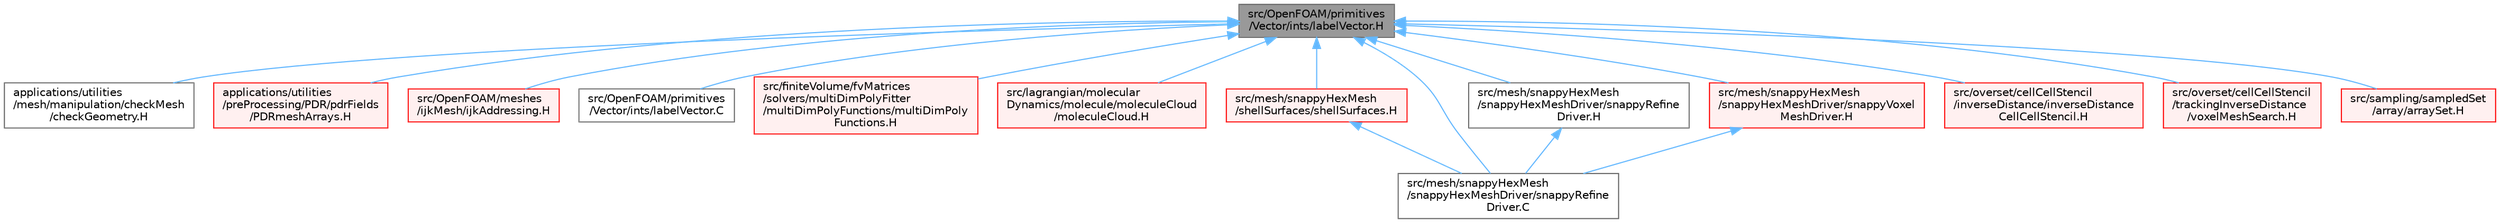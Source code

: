 digraph "src/OpenFOAM/primitives/Vector/ints/labelVector.H"
{
 // LATEX_PDF_SIZE
  bgcolor="transparent";
  edge [fontname=Helvetica,fontsize=10,labelfontname=Helvetica,labelfontsize=10];
  node [fontname=Helvetica,fontsize=10,shape=box,height=0.2,width=0.4];
  Node1 [id="Node000001",label="src/OpenFOAM/primitives\l/Vector/ints/labelVector.H",height=0.2,width=0.4,color="gray40", fillcolor="grey60", style="filled", fontcolor="black",tooltip=" "];
  Node1 -> Node2 [id="edge1_Node000001_Node000002",dir="back",color="steelblue1",style="solid",tooltip=" "];
  Node2 [id="Node000002",label="applications/utilities\l/mesh/manipulation/checkMesh\l/checkGeometry.H",height=0.2,width=0.4,color="grey40", fillcolor="white", style="filled",URL="$checkGeometry_8H.html",tooltip=" "];
  Node1 -> Node3 [id="edge2_Node000001_Node000003",dir="back",color="steelblue1",style="solid",tooltip=" "];
  Node3 [id="Node000003",label="applications/utilities\l/preProcessing/PDR/pdrFields\l/PDRmeshArrays.H",height=0.2,width=0.4,color="red", fillcolor="#FFF0F0", style="filled",URL="$PDRmeshArrays_8H.html",tooltip=" "];
  Node1 -> Node5 [id="edge3_Node000001_Node000005",dir="back",color="steelblue1",style="solid",tooltip=" "];
  Node5 [id="Node000005",label="src/OpenFOAM/meshes\l/ijkMesh/ijkAddressing.H",height=0.2,width=0.4,color="red", fillcolor="#FFF0F0", style="filled",URL="$ijkAddressing_8H.html",tooltip=" "];
  Node1 -> Node37 [id="edge4_Node000001_Node000037",dir="back",color="steelblue1",style="solid",tooltip=" "];
  Node37 [id="Node000037",label="src/OpenFOAM/primitives\l/Vector/ints/labelVector.C",height=0.2,width=0.4,color="grey40", fillcolor="white", style="filled",URL="$labelVector_8C.html",tooltip=" "];
  Node1 -> Node38 [id="edge5_Node000001_Node000038",dir="back",color="steelblue1",style="solid",tooltip=" "];
  Node38 [id="Node000038",label="src/finiteVolume/fvMatrices\l/solvers/multiDimPolyFitter\l/multiDimPolyFunctions/multiDimPoly\lFunctions.H",height=0.2,width=0.4,color="red", fillcolor="#FFF0F0", style="filled",URL="$multiDimPolyFunctions_8H.html",tooltip=" "];
  Node1 -> Node48 [id="edge6_Node000001_Node000048",dir="back",color="steelblue1",style="solid",tooltip=" "];
  Node48 [id="Node000048",label="src/lagrangian/molecular\lDynamics/molecule/moleculeCloud\l/moleculeCloud.H",height=0.2,width=0.4,color="red", fillcolor="#FFF0F0", style="filled",URL="$moleculeCloud_8H.html",tooltip=" "];
  Node1 -> Node53 [id="edge7_Node000001_Node000053",dir="back",color="steelblue1",style="solid",tooltip=" "];
  Node53 [id="Node000053",label="src/mesh/snappyHexMesh\l/shellSurfaces/shellSurfaces.H",height=0.2,width=0.4,color="red", fillcolor="#FFF0F0", style="filled",URL="$shellSurfaces_8H.html",tooltip=" "];
  Node53 -> Node59 [id="edge8_Node000053_Node000059",dir="back",color="steelblue1",style="solid",tooltip=" "];
  Node59 [id="Node000059",label="src/mesh/snappyHexMesh\l/snappyHexMeshDriver/snappyRefine\lDriver.C",height=0.2,width=0.4,color="grey40", fillcolor="white", style="filled",URL="$snappyRefineDriver_8C.html",tooltip=" "];
  Node1 -> Node59 [id="edge9_Node000001_Node000059",dir="back",color="steelblue1",style="solid",tooltip=" "];
  Node1 -> Node61 [id="edge10_Node000001_Node000061",dir="back",color="steelblue1",style="solid",tooltip=" "];
  Node61 [id="Node000061",label="src/mesh/snappyHexMesh\l/snappyHexMeshDriver/snappyRefine\lDriver.H",height=0.2,width=0.4,color="grey40", fillcolor="white", style="filled",URL="$snappyRefineDriver_8H.html",tooltip=" "];
  Node61 -> Node59 [id="edge11_Node000061_Node000059",dir="back",color="steelblue1",style="solid",tooltip=" "];
  Node1 -> Node62 [id="edge12_Node000001_Node000062",dir="back",color="steelblue1",style="solid",tooltip=" "];
  Node62 [id="Node000062",label="src/mesh/snappyHexMesh\l/snappyHexMeshDriver/snappyVoxel\lMeshDriver.H",height=0.2,width=0.4,color="red", fillcolor="#FFF0F0", style="filled",URL="$snappyVoxelMeshDriver_8H.html",tooltip=" "];
  Node62 -> Node59 [id="edge13_Node000062_Node000059",dir="back",color="steelblue1",style="solid",tooltip=" "];
  Node1 -> Node63 [id="edge14_Node000001_Node000063",dir="back",color="steelblue1",style="solid",tooltip=" "];
  Node63 [id="Node000063",label="src/overset/cellCellStencil\l/inverseDistance/inverseDistance\lCellCellStencil.H",height=0.2,width=0.4,color="red", fillcolor="#FFF0F0", style="filled",URL="$inverseDistanceCellCellStencil_8H.html",tooltip=" "];
  Node1 -> Node69 [id="edge15_Node000001_Node000069",dir="back",color="steelblue1",style="solid",tooltip=" "];
  Node69 [id="Node000069",label="src/overset/cellCellStencil\l/trackingInverseDistance\l/voxelMeshSearch.H",height=0.2,width=0.4,color="red", fillcolor="#FFF0F0", style="filled",URL="$voxelMeshSearch_8H.html",tooltip=" "];
  Node1 -> Node71 [id="edge16_Node000001_Node000071",dir="back",color="steelblue1",style="solid",tooltip=" "];
  Node71 [id="Node000071",label="src/sampling/sampledSet\l/array/arraySet.H",height=0.2,width=0.4,color="red", fillcolor="#FFF0F0", style="filled",URL="$arraySet_8H.html",tooltip=" "];
}
